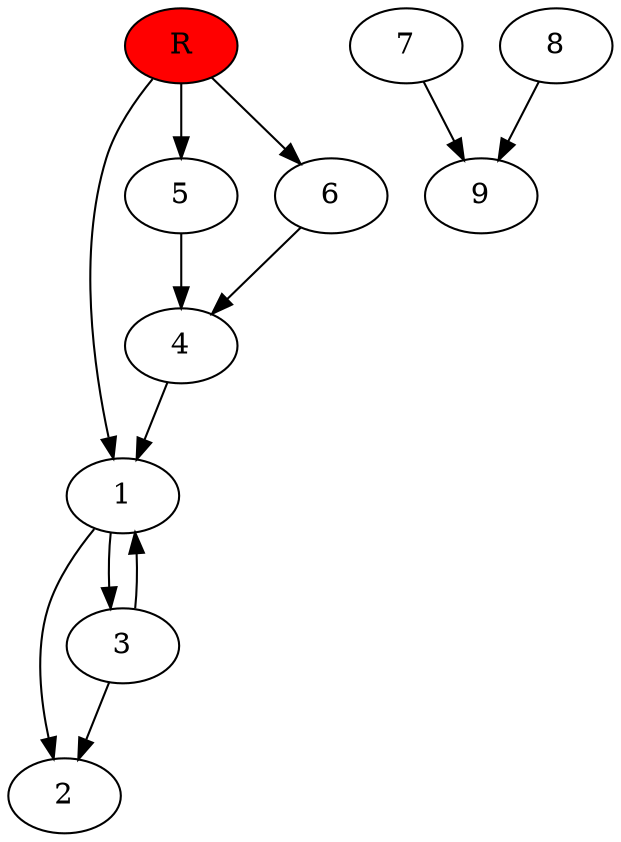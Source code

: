 digraph prb15247 {
	1
	2
	3
	4
	5
	6
	7
	8
	R [fillcolor="#ff0000" style=filled]
	1 -> 2
	1 -> 3
	3 -> 1
	3 -> 2
	4 -> 1
	5 -> 4
	6 -> 4
	7 -> 9
	8 -> 9
	R -> 1
	R -> 5
	R -> 6
}
